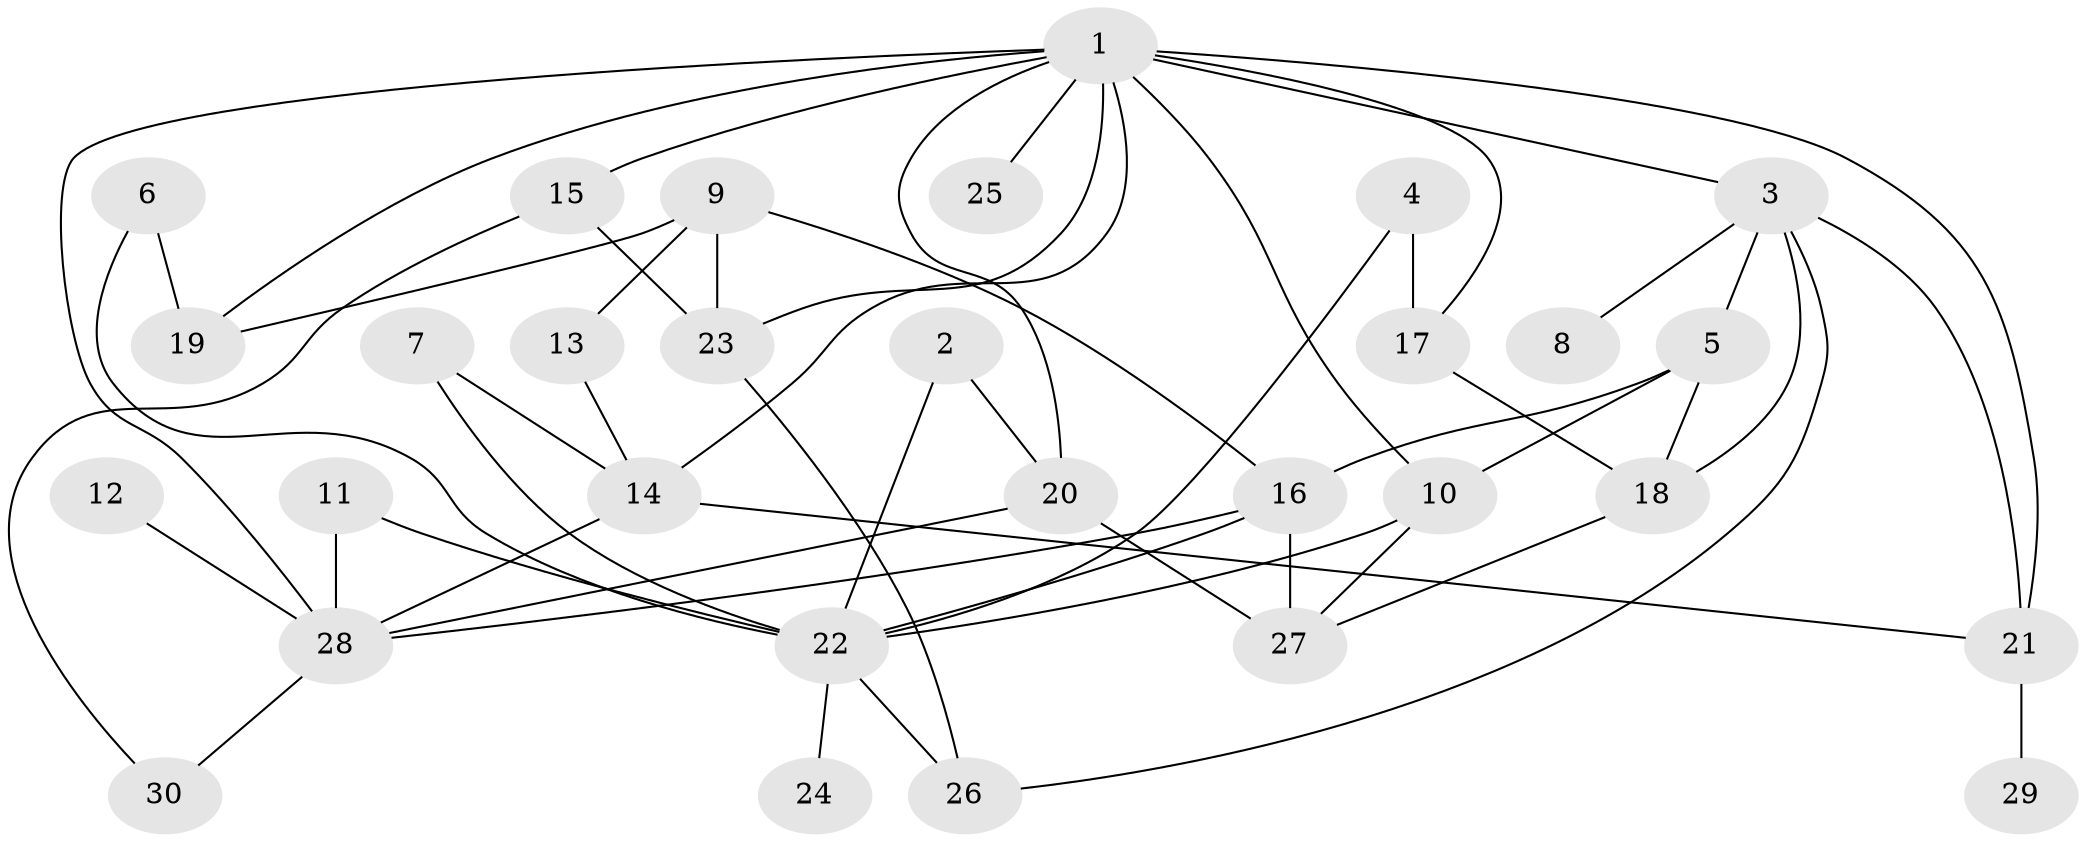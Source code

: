 // original degree distribution, {3: 0.16666666666666666, 7: 0.016666666666666666, 5: 0.1, 4: 0.2, 2: 0.36666666666666664, 1: 0.15}
// Generated by graph-tools (version 1.1) at 2025/25/03/09/25 03:25:28]
// undirected, 30 vertices, 53 edges
graph export_dot {
graph [start="1"]
  node [color=gray90,style=filled];
  1;
  2;
  3;
  4;
  5;
  6;
  7;
  8;
  9;
  10;
  11;
  12;
  13;
  14;
  15;
  16;
  17;
  18;
  19;
  20;
  21;
  22;
  23;
  24;
  25;
  26;
  27;
  28;
  29;
  30;
  1 -- 3 [weight=1.0];
  1 -- 10 [weight=1.0];
  1 -- 14 [weight=1.0];
  1 -- 15 [weight=1.0];
  1 -- 17 [weight=1.0];
  1 -- 19 [weight=1.0];
  1 -- 20 [weight=1.0];
  1 -- 21 [weight=1.0];
  1 -- 23 [weight=1.0];
  1 -- 25 [weight=1.0];
  1 -- 28 [weight=1.0];
  2 -- 20 [weight=1.0];
  2 -- 22 [weight=1.0];
  3 -- 5 [weight=1.0];
  3 -- 8 [weight=1.0];
  3 -- 18 [weight=1.0];
  3 -- 21 [weight=1.0];
  3 -- 26 [weight=1.0];
  4 -- 17 [weight=1.0];
  4 -- 22 [weight=1.0];
  5 -- 10 [weight=1.0];
  5 -- 16 [weight=1.0];
  5 -- 18 [weight=1.0];
  6 -- 19 [weight=1.0];
  6 -- 22 [weight=1.0];
  7 -- 14 [weight=1.0];
  7 -- 22 [weight=1.0];
  9 -- 13 [weight=1.0];
  9 -- 16 [weight=1.0];
  9 -- 19 [weight=1.0];
  9 -- 23 [weight=1.0];
  10 -- 22 [weight=1.0];
  10 -- 27 [weight=1.0];
  11 -- 22 [weight=1.0];
  11 -- 28 [weight=1.0];
  12 -- 28 [weight=1.0];
  13 -- 14 [weight=1.0];
  14 -- 21 [weight=1.0];
  14 -- 28 [weight=1.0];
  15 -- 23 [weight=1.0];
  15 -- 30 [weight=1.0];
  16 -- 22 [weight=1.0];
  16 -- 27 [weight=1.0];
  16 -- 28 [weight=1.0];
  17 -- 18 [weight=1.0];
  18 -- 27 [weight=1.0];
  20 -- 27 [weight=2.0];
  20 -- 28 [weight=1.0];
  21 -- 29 [weight=1.0];
  22 -- 24 [weight=1.0];
  22 -- 26 [weight=1.0];
  23 -- 26 [weight=1.0];
  28 -- 30 [weight=1.0];
}
